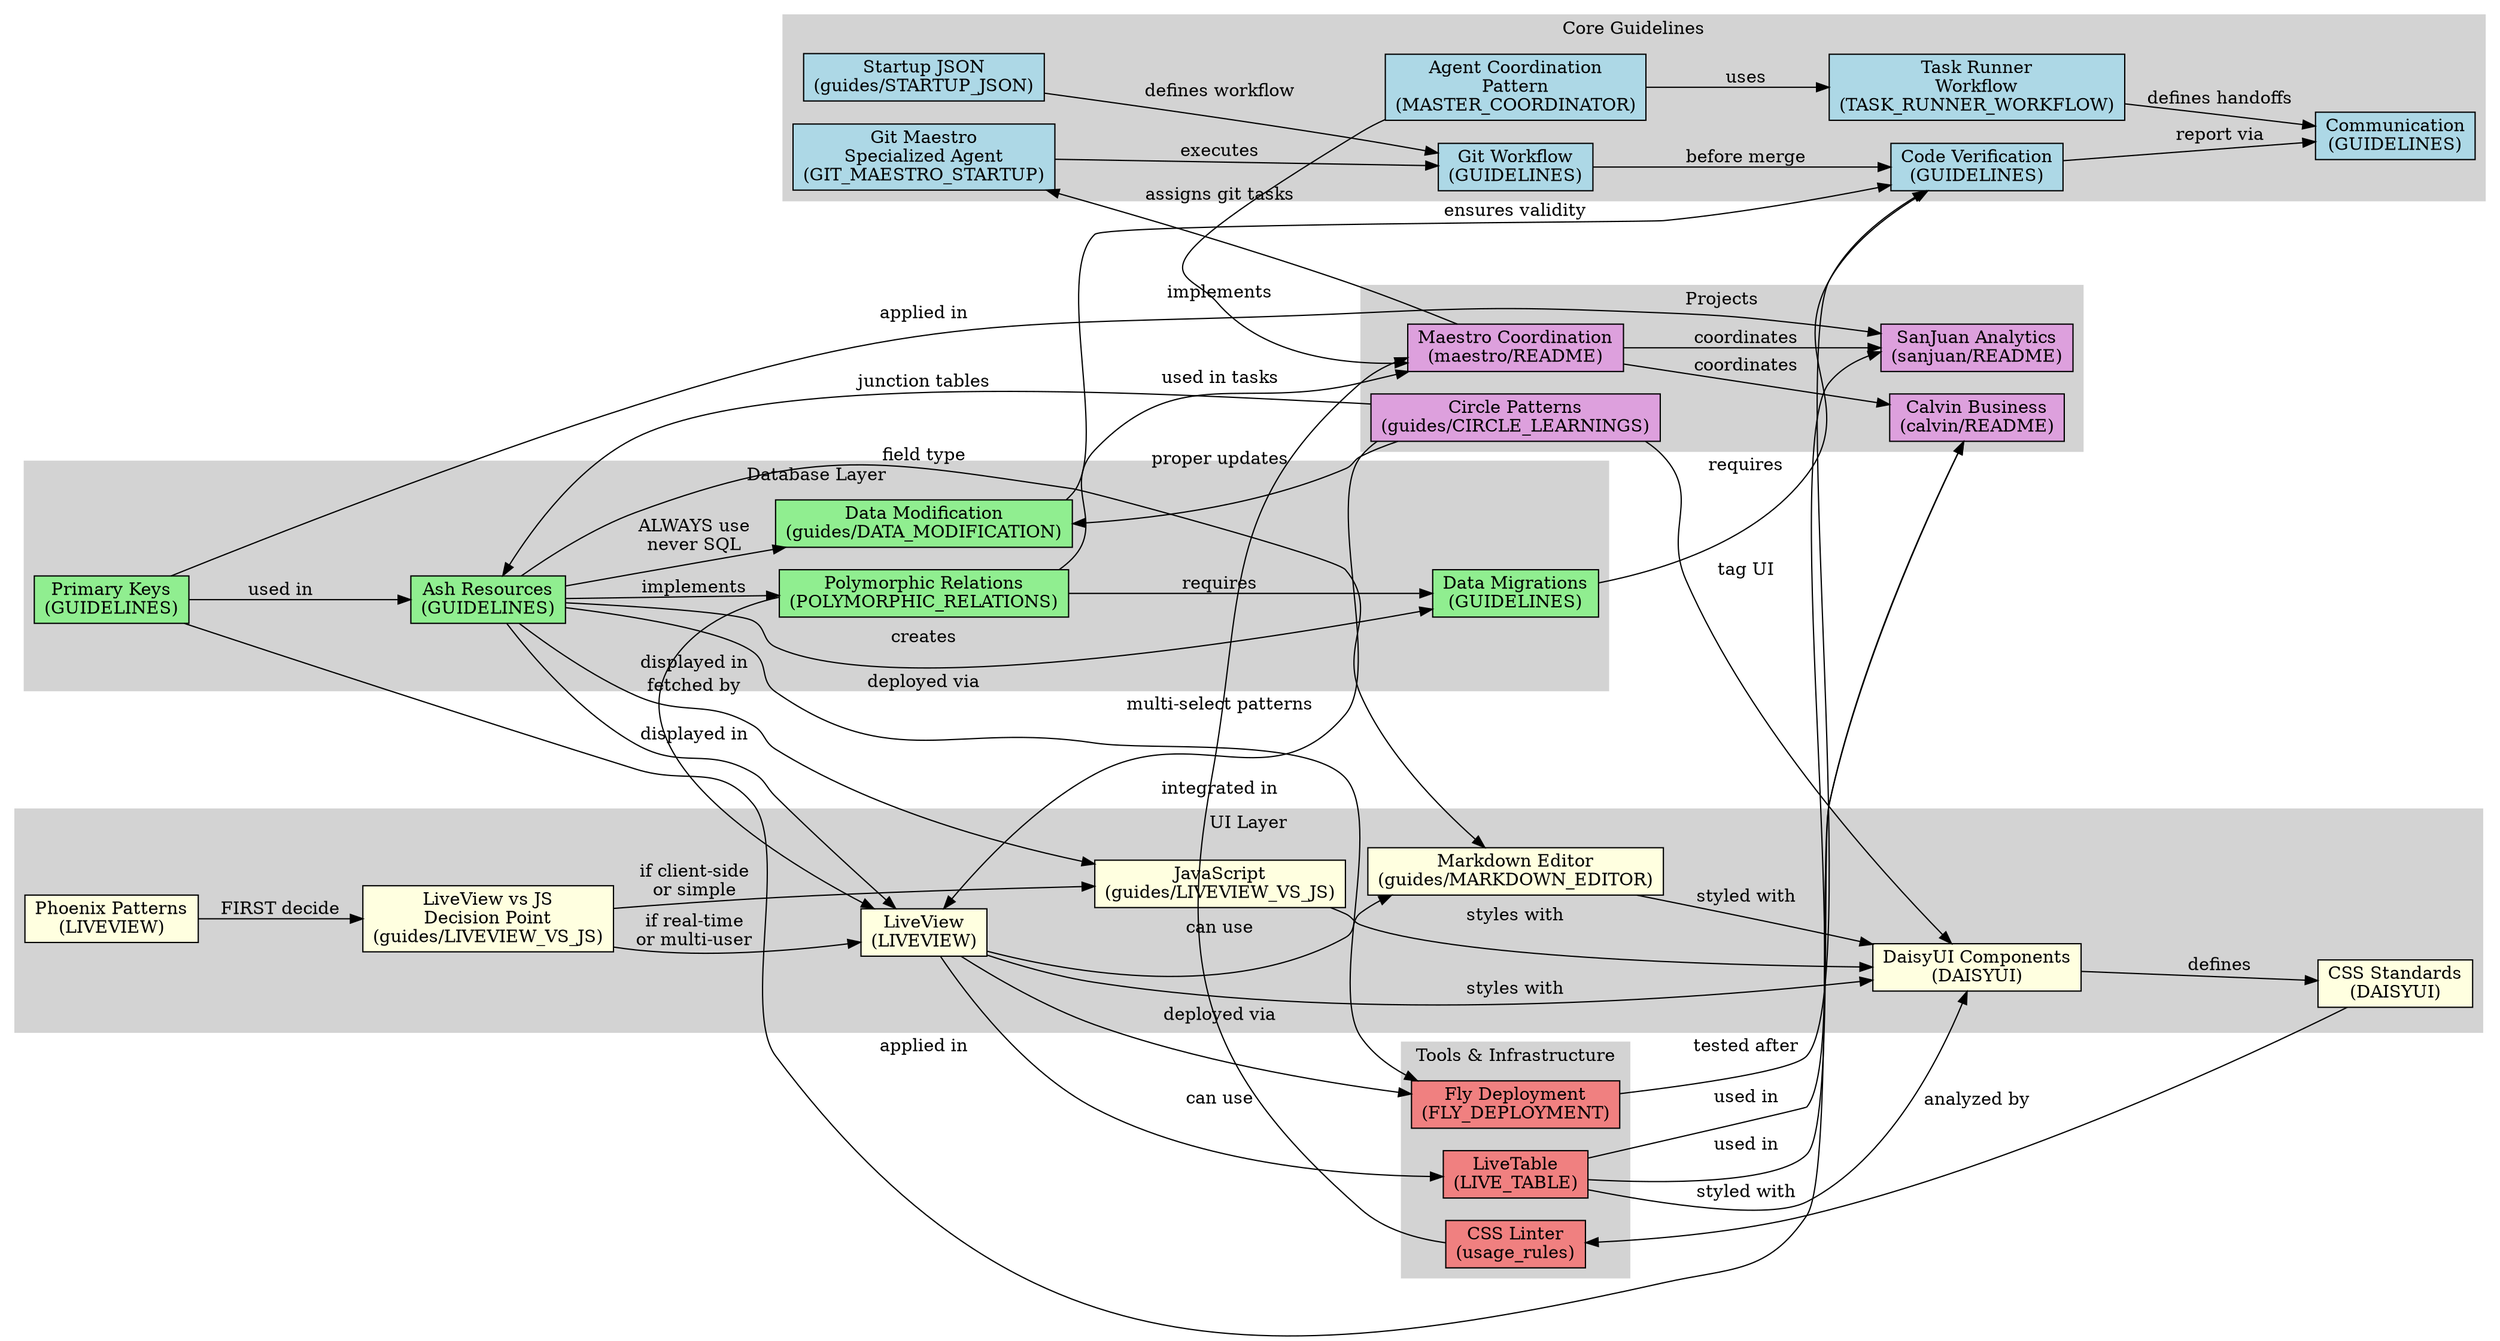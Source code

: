 digraph GuidelineConcepts {
  rankdir=LR;
  node [shape=box, style=filled];
  
  // Core concepts
  node [fillcolor=lightblue];
  git [label="Git Workflow\n(GUIDELINES)"];
  git_maestro [label="Git Maestro\nSpecialized Agent\n(GIT_MAESTRO_STARTUP)"];
  verification [label="Code Verification\n(GUIDELINES)"];
  communication [label="Communication\n(GUIDELINES)"];
  startup_json [label="Startup JSON\n(guides/STARTUP_JSON)"];
  task_runner [label="Task Runner\nWorkflow\n(TASK_RUNNER_WORKFLOW)"];
  coordination [label="Agent Coordination\nPattern\n(MASTER_COORDINATOR)"];
  
  // Database concepts
  node [fillcolor=lightgreen];
  db_pk [label="Primary Keys\n(GUIDELINES)"];
  ash_resource [label="Ash Resources\n(GUIDELINES)"];
  poly_relations [label="Polymorphic Relations\n(POLYMORPHIC_RELATIONS)"];
  migrations [label="Data Migrations\n(GUIDELINES)"];
  data_modification [label="Data Modification\n(guides/DATA_MODIFICATION)"];
  
  // UI/Frontend concepts
  node [fillcolor=lightyellow];
  phoenix [label="Phoenix Patterns\n(LIVEVIEW)"];
  ui_decision [label="LiveView vs JS\nDecision Point\n(guides/LIVEVIEW_VS_JS)"];
  liveview [label="LiveView\n(LIVEVIEW)"];
  javascript [label="JavaScript\n(guides/LIVEVIEW_VS_JS)"];
  daisyui [label="DaisyUI Components\n(DAISYUI)"];
  css [label="CSS Standards\n(DAISYUI)"];
  markdown_editor [label="Markdown Editor\n(guides/MARKDOWN_EDITOR)"];
  
  // Tools
  node [fillcolor=lightcoral];
  css_linter [label="CSS Linter\n(usage_rules)"];
  live_table [label="LiveTable\n(LIVE_TABLE)"];
  fly [label="Fly Deployment\n(FLY_DEPLOYMENT)"];
  
  // Project-specific
  node [fillcolor=plum];
  calvin_domain [label="Calvin Business\n(calvin/README)"];
  sanjuan_domain [label="SanJuan Analytics\n(sanjuan/README)"];
  maestro_coord [label="Maestro Coordination\n(maestro/README)"];
  circle_learnings [label="Circle Patterns\n(guides/CIRCLE_LEARNINGS)"];
  
  // Database flow
  db_pk -> ash_resource [label="used in"];
  ash_resource -> poly_relations [label="implements"];
  ash_resource -> migrations [label="creates"];
  ash_resource -> data_modification [label="ALWAYS use\nnever SQL"];
  poly_relations -> migrations [label="requires"];
  migrations -> verification [label="requires"];
  data_modification -> verification [label="ensures validity"];
  
  // UI decision flow
  phoenix -> ui_decision [label="FIRST decide"];
  ui_decision -> liveview [label="if real-time\nor multi-user"];
  ui_decision -> javascript [label="if client-side\nor simple"];
  
  // UI flow
  liveview -> daisyui [label="styles with"];
  javascript -> daisyui [label="styles with"];
  daisyui -> css [label="defines"];
  css -> css_linter [label="analyzed by"];
  
  // Markdown Editor
  liveview -> markdown_editor [label="can use"];
  ash_resource -> markdown_editor [label="field type"];
  markdown_editor -> daisyui [label="styled with"];
  
  // LiveView patterns
  liveview -> live_table [label="can use"];
  live_table -> daisyui [label="styled with"];
  
  // Development flow
  git -> verification [label="before merge"];
  verification -> communication [label="report via"];
  startup_json -> git [label="defines workflow"];
  
  // Database & UI intersection
  ash_resource -> liveview [label="displayed in"];
  ash_resource -> javascript [label="fetched by"];
  poly_relations -> liveview [label="displayed in"];
  db_pk -> calvin_domain [label="applied in"];
  db_pk -> sanjuan_domain [label="applied in"];
  poly_relations -> maestro_coord [label="used in tasks"];
  
  // Circle Learnings
  circle_learnings -> liveview [label="multi-select patterns"];
  circle_learnings -> daisyui [label="tag UI"];
  circle_learnings -> ash_resource [label="junction tables"];
  circle_learnings -> data_modification [label="proper updates"];
  
  // Project coordination
  maestro_coord -> calvin_domain [label="coordinates"];
  maestro_coord -> sanjuan_domain [label="coordinates"];
  maestro_coord -> git_maestro [label="assigns git tasks"];
  git_maestro -> git [label="executes"];
  coordination -> maestro_coord [label="implements"];
  coordination -> task_runner [label="uses"];
  task_runner -> communication [label="defines handoffs"];
  
  // Tools & Concepts
  css_linter -> maestro_coord [label="integrated in"];
  live_table -> sanjuan_domain [label="used in"];
  live_table -> calvin_domain [label="used in"];
  
  // Deployment
  liveview -> fly [label="deployed via"];
  ash_resource -> fly [label="deployed via"];
  fly -> verification [label="tested after"];
  
  // Organization clusters
  subgraph cluster_core {
    label="Core Guidelines";
    style=filled;
    color=lightgrey;
    git; git_maestro; verification; communication; startup_json; task_runner; coordination;
  }
  
  subgraph cluster_data {
    label="Database Layer";
    style=filled;
    color=lightgrey;
    db_pk; ash_resource; poly_relations; migrations; data_modification;
  }
  
  subgraph cluster_ui {
    label="UI Layer";
    style=filled;
    color=lightgrey;
    phoenix; ui_decision; liveview; javascript; daisyui; css; markdown_editor;
  }
  
  subgraph cluster_tools {
    label="Tools & Infrastructure";
    style=filled;
    color=lightgrey;
    css_linter; live_table; fly;
  }
  
  subgraph cluster_projects {
    label="Projects";
    style=filled;
    color=lightgrey;
    calvin_domain; sanjuan_domain; maestro_coord; circle_learnings;
  }
}
